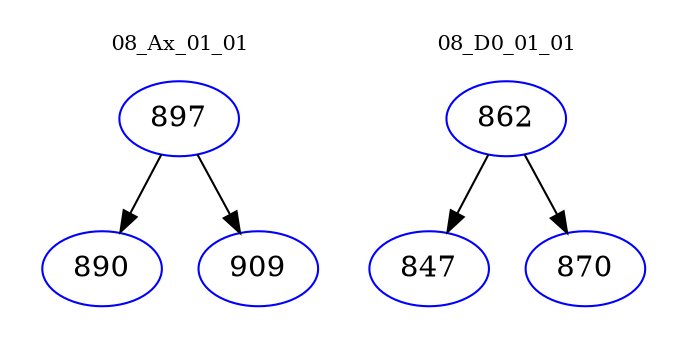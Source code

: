 digraph{
subgraph cluster_0 {
color = white
label = "08_Ax_01_01";
fontsize=10;
T0_897 [label="897", color="blue"]
T0_897 -> T0_890 [color="black"]
T0_890 [label="890", color="blue"]
T0_897 -> T0_909 [color="black"]
T0_909 [label="909", color="blue"]
}
subgraph cluster_1 {
color = white
label = "08_D0_01_01";
fontsize=10;
T1_862 [label="862", color="blue"]
T1_862 -> T1_847 [color="black"]
T1_847 [label="847", color="blue"]
T1_862 -> T1_870 [color="black"]
T1_870 [label="870", color="blue"]
}
}
